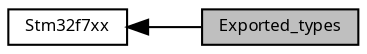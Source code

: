 digraph "Exported_types"
{
  edge [fontname="Sans",fontsize="8",labelfontname="Sans",labelfontsize="8"];
  node [fontname="Sans",fontsize="8",shape=record];
  rankdir=LR;
  Node0 [label="Exported_types",height=0.2,width=0.4,color="black", fillcolor="grey75", style="filled", fontcolor="black"];
  Node1 [label="Stm32f7xx",height=0.2,width=0.4,color="black", fillcolor="white", style="filled",URL="$group__stm32f7xx.html"];
  Node1->Node0 [shape=plaintext, dir="back", style="solid"];
}
